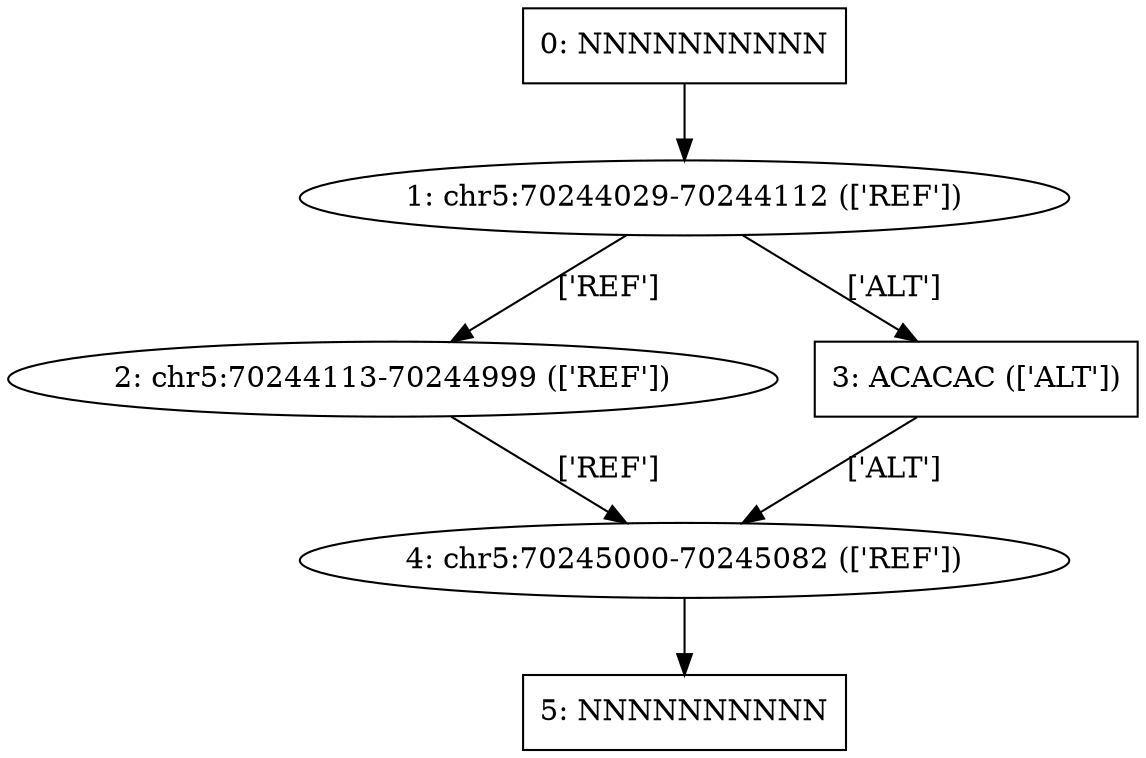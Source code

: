 digraph paragraph_export {
node_0 [label="0: NNNNNNNNNN" shape=box];
node_1 [label="1: chr5:70244029-70244112 (['REF'])" shape=ellipse];
node_2 [label="2: chr5:70244113-70244999 (['REF'])" shape=ellipse];
node_3 [label="3: ACACAC (['ALT'])" shape=box];
node_4 [label="4: chr5:70245000-70245082 (['REF'])" shape=ellipse];
node_5 [label="5: NNNNNNNNNN" shape=box];
node_3 -> node_4  [label="['ALT']"];
node_1 -> node_3  [label="['ALT']"];
node_1 -> node_2  [label="['REF']"];
node_2 -> node_4  [label="['REF']"];
node_4 -> node_5  [label=""];
node_0 -> node_1  [label=""];
}
